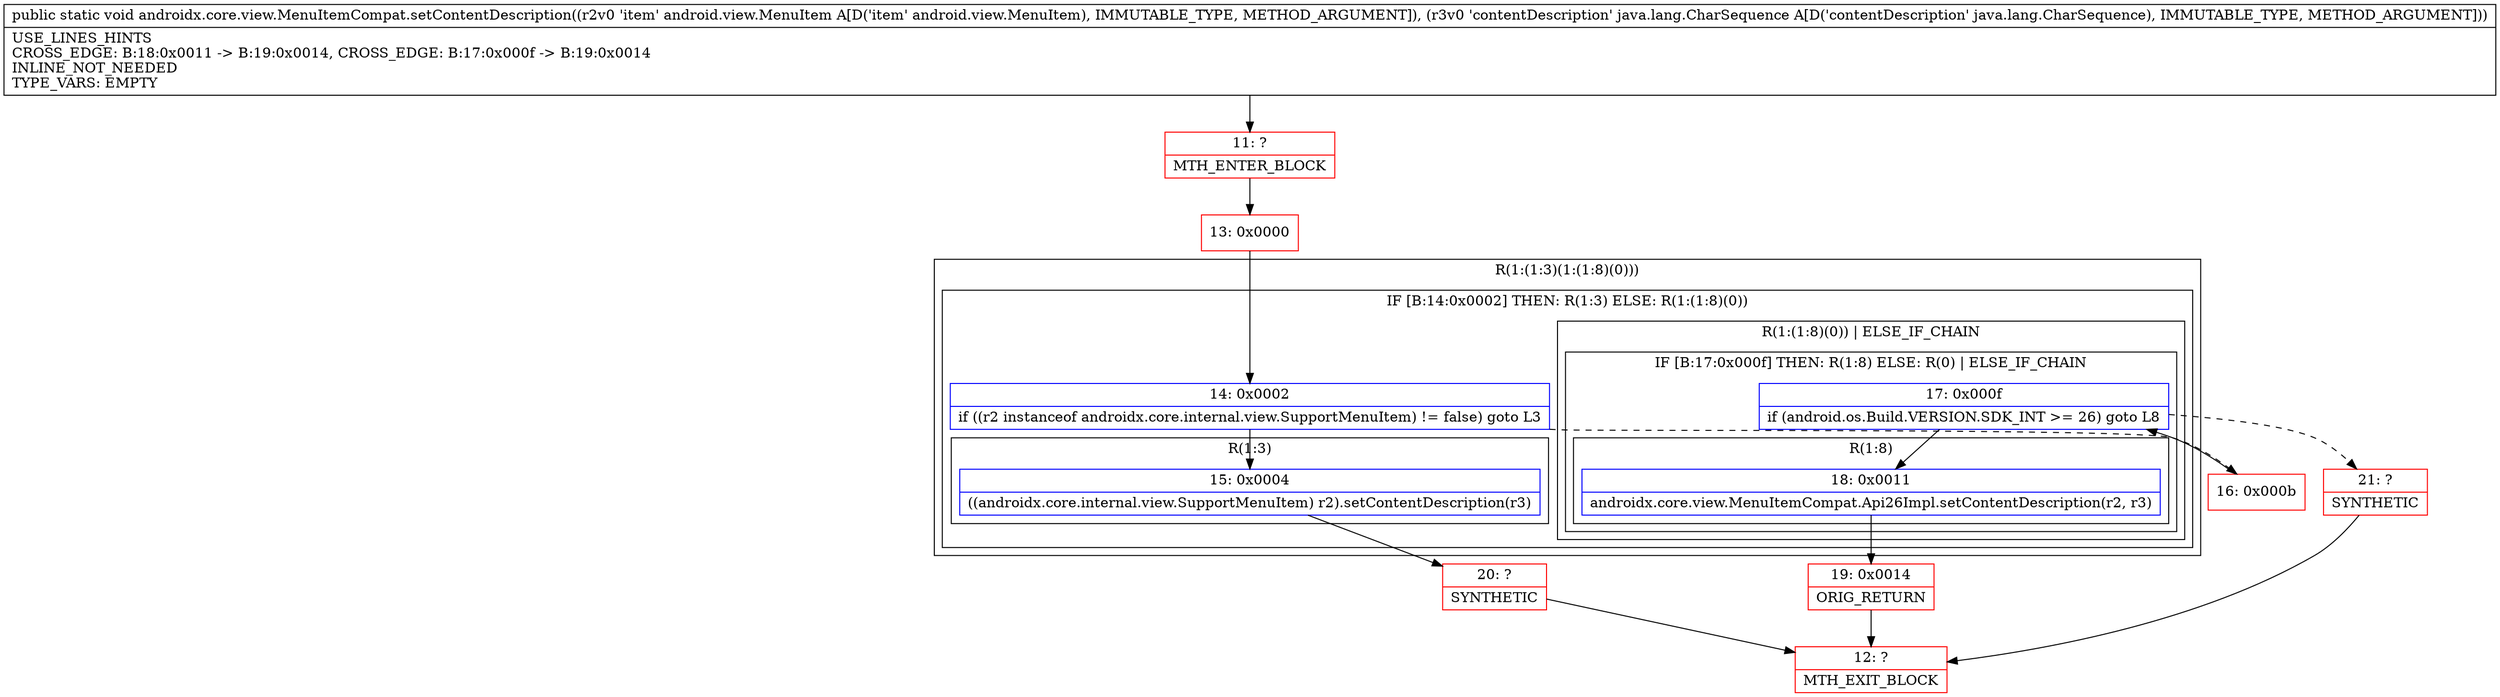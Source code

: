 digraph "CFG forandroidx.core.view.MenuItemCompat.setContentDescription(Landroid\/view\/MenuItem;Ljava\/lang\/CharSequence;)V" {
subgraph cluster_Region_483360453 {
label = "R(1:(1:3)(1:(1:8)(0)))";
node [shape=record,color=blue];
subgraph cluster_IfRegion_131186867 {
label = "IF [B:14:0x0002] THEN: R(1:3) ELSE: R(1:(1:8)(0))";
node [shape=record,color=blue];
Node_14 [shape=record,label="{14\:\ 0x0002|if ((r2 instanceof androidx.core.internal.view.SupportMenuItem) != false) goto L3\l}"];
subgraph cluster_Region_841438441 {
label = "R(1:3)";
node [shape=record,color=blue];
Node_15 [shape=record,label="{15\:\ 0x0004|((androidx.core.internal.view.SupportMenuItem) r2).setContentDescription(r3)\l}"];
}
subgraph cluster_Region_744900027 {
label = "R(1:(1:8)(0)) | ELSE_IF_CHAIN\l";
node [shape=record,color=blue];
subgraph cluster_IfRegion_1261977508 {
label = "IF [B:17:0x000f] THEN: R(1:8) ELSE: R(0) | ELSE_IF_CHAIN\l";
node [shape=record,color=blue];
Node_17 [shape=record,label="{17\:\ 0x000f|if (android.os.Build.VERSION.SDK_INT \>= 26) goto L8\l}"];
subgraph cluster_Region_1122347560 {
label = "R(1:8)";
node [shape=record,color=blue];
Node_18 [shape=record,label="{18\:\ 0x0011|androidx.core.view.MenuItemCompat.Api26Impl.setContentDescription(r2, r3)\l}"];
}
subgraph cluster_Region_1257057921 {
label = "R(0)";
node [shape=record,color=blue];
}
}
}
}
}
Node_11 [shape=record,color=red,label="{11\:\ ?|MTH_ENTER_BLOCK\l}"];
Node_13 [shape=record,color=red,label="{13\:\ 0x0000}"];
Node_20 [shape=record,color=red,label="{20\:\ ?|SYNTHETIC\l}"];
Node_12 [shape=record,color=red,label="{12\:\ ?|MTH_EXIT_BLOCK\l}"];
Node_16 [shape=record,color=red,label="{16\:\ 0x000b}"];
Node_19 [shape=record,color=red,label="{19\:\ 0x0014|ORIG_RETURN\l}"];
Node_21 [shape=record,color=red,label="{21\:\ ?|SYNTHETIC\l}"];
MethodNode[shape=record,label="{public static void androidx.core.view.MenuItemCompat.setContentDescription((r2v0 'item' android.view.MenuItem A[D('item' android.view.MenuItem), IMMUTABLE_TYPE, METHOD_ARGUMENT]), (r3v0 'contentDescription' java.lang.CharSequence A[D('contentDescription' java.lang.CharSequence), IMMUTABLE_TYPE, METHOD_ARGUMENT]))  | USE_LINES_HINTS\lCROSS_EDGE: B:18:0x0011 \-\> B:19:0x0014, CROSS_EDGE: B:17:0x000f \-\> B:19:0x0014\lINLINE_NOT_NEEDED\lTYPE_VARS: EMPTY\l}"];
MethodNode -> Node_11;Node_14 -> Node_15;
Node_14 -> Node_16[style=dashed];
Node_15 -> Node_20;
Node_17 -> Node_18;
Node_17 -> Node_21[style=dashed];
Node_18 -> Node_19;
Node_11 -> Node_13;
Node_13 -> Node_14;
Node_20 -> Node_12;
Node_16 -> Node_17;
Node_19 -> Node_12;
Node_21 -> Node_12;
}

